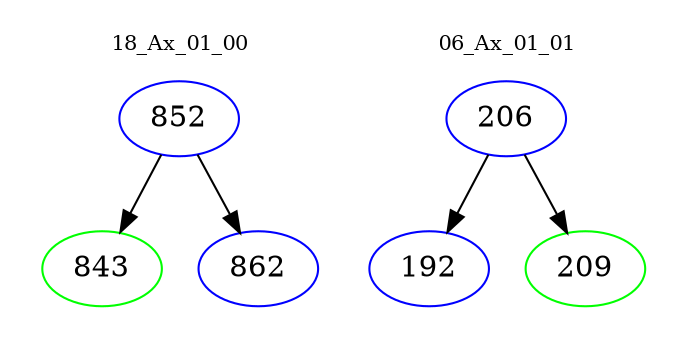 digraph{
subgraph cluster_0 {
color = white
label = "18_Ax_01_00";
fontsize=10;
T0_852 [label="852", color="blue"]
T0_852 -> T0_843 [color="black"]
T0_843 [label="843", color="green"]
T0_852 -> T0_862 [color="black"]
T0_862 [label="862", color="blue"]
}
subgraph cluster_1 {
color = white
label = "06_Ax_01_01";
fontsize=10;
T1_206 [label="206", color="blue"]
T1_206 -> T1_192 [color="black"]
T1_192 [label="192", color="blue"]
T1_206 -> T1_209 [color="black"]
T1_209 [label="209", color="green"]
}
}
